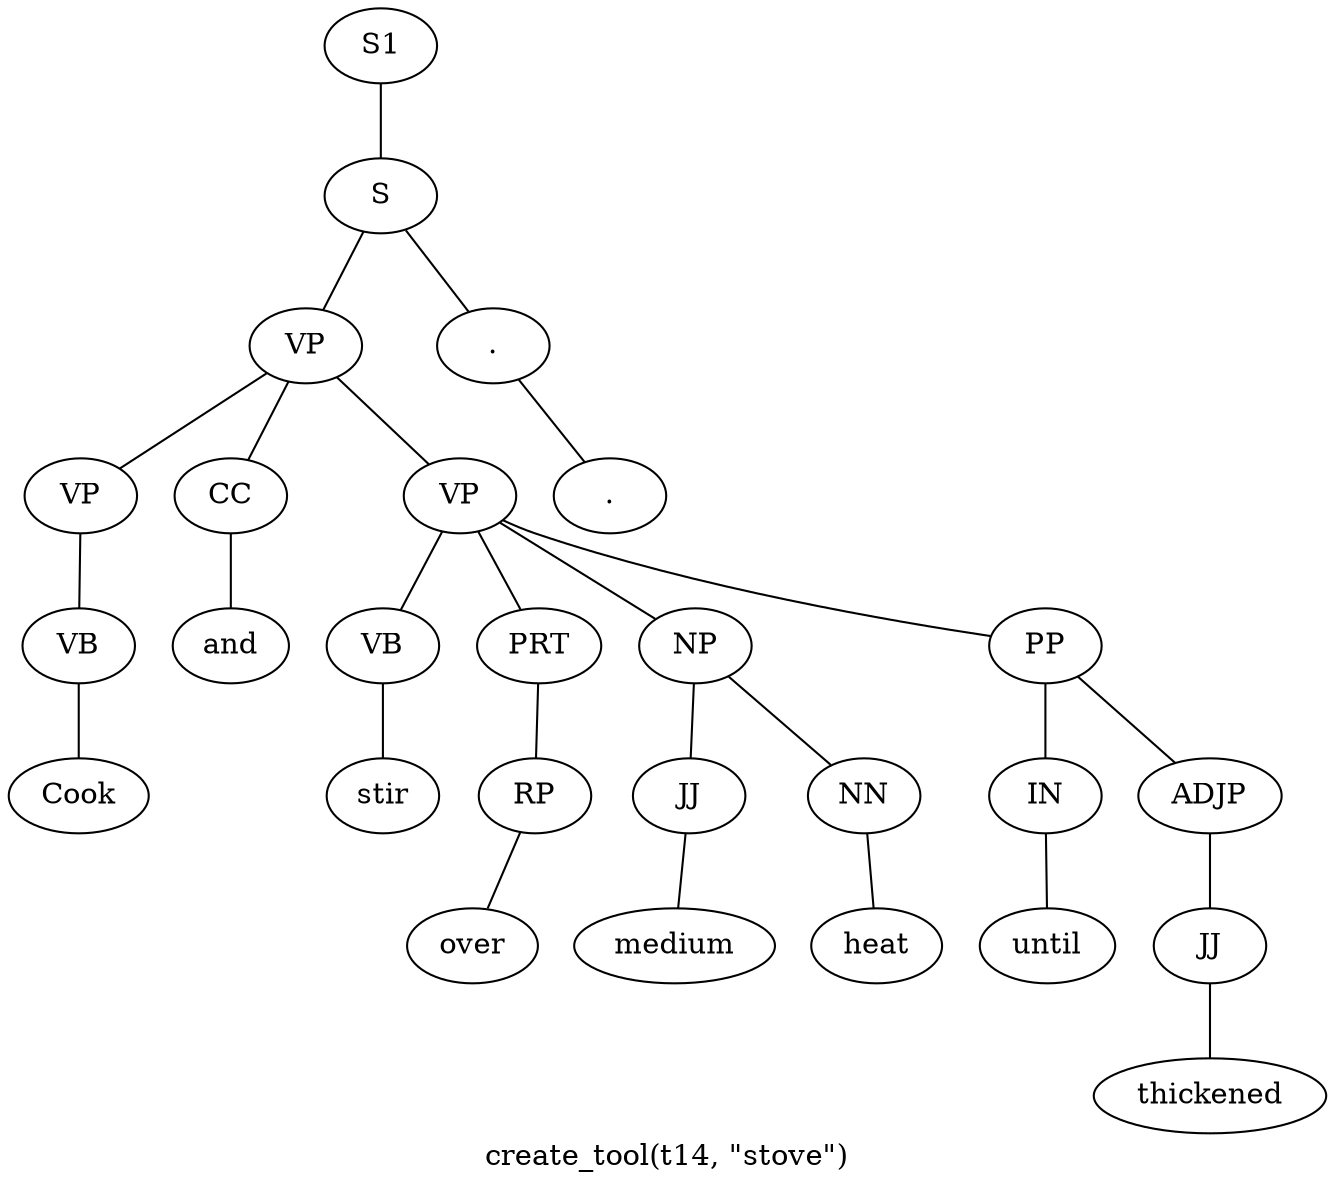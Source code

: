 graph SyntaxGraph {
	label = "create_tool(t14, \"stove\")";
	Node0 [label="S1"];
	Node1 [label="S"];
	Node2 [label="VP"];
	Node3 [label="VP"];
	Node4 [label="VB"];
	Node5 [label="Cook"];
	Node6 [label="CC"];
	Node7 [label="and"];
	Node8 [label="VP"];
	Node9 [label="VB"];
	Node10 [label="stir"];
	Node11 [label="PRT"];
	Node12 [label="RP"];
	Node13 [label="over"];
	Node14 [label="NP"];
	Node15 [label="JJ"];
	Node16 [label="medium"];
	Node17 [label="NN"];
	Node18 [label="heat"];
	Node19 [label="PP"];
	Node20 [label="IN"];
	Node21 [label="until"];
	Node22 [label="ADJP"];
	Node23 [label="JJ"];
	Node24 [label="thickened"];
	Node25 [label="."];
	Node26 [label="."];

	Node0 -- Node1;
	Node1 -- Node2;
	Node1 -- Node25;
	Node2 -- Node3;
	Node2 -- Node6;
	Node2 -- Node8;
	Node3 -- Node4;
	Node4 -- Node5;
	Node6 -- Node7;
	Node8 -- Node9;
	Node8 -- Node11;
	Node8 -- Node14;
	Node8 -- Node19;
	Node9 -- Node10;
	Node11 -- Node12;
	Node12 -- Node13;
	Node14 -- Node15;
	Node14 -- Node17;
	Node15 -- Node16;
	Node17 -- Node18;
	Node19 -- Node20;
	Node19 -- Node22;
	Node20 -- Node21;
	Node22 -- Node23;
	Node23 -- Node24;
	Node25 -- Node26;
}